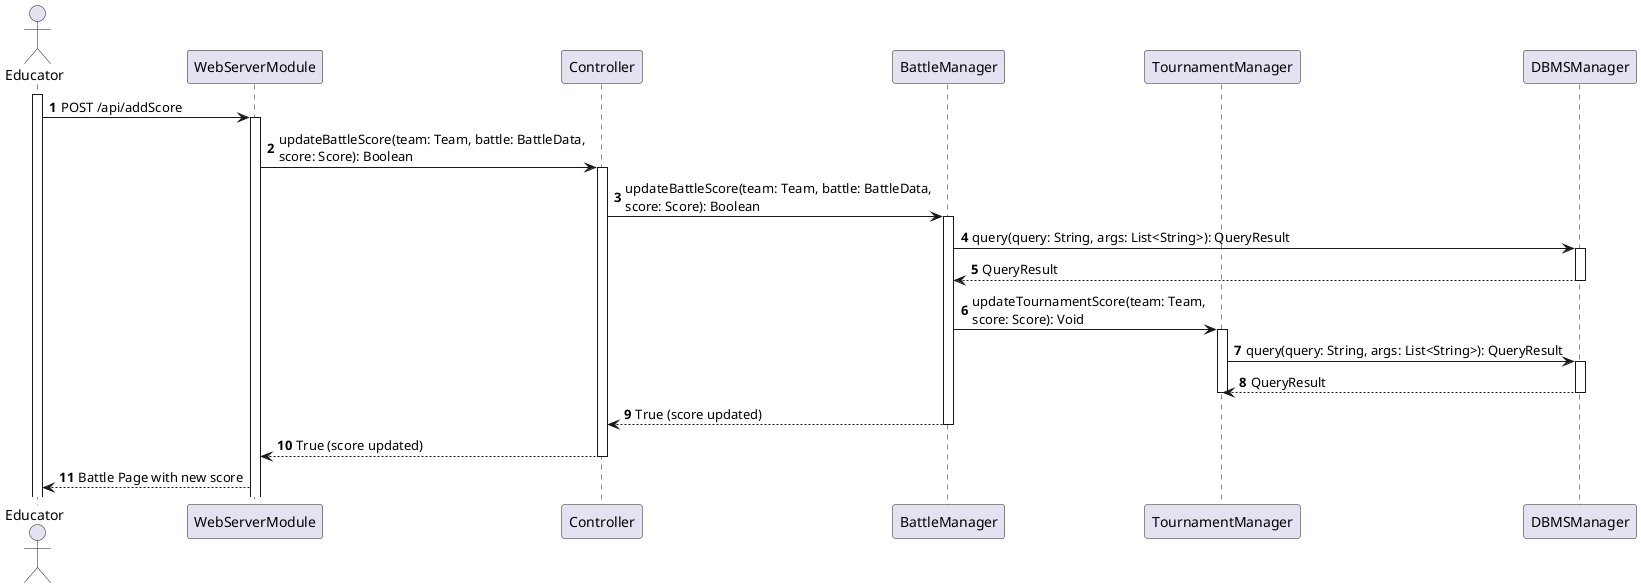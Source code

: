 @startuml

autonumber

actor Educator as U
participant WebServerModule as WS
participant Controller as C
participant BattleManager as BM
participant TournamentManager as TM
participant DBMSManager as DBMS

activate U
U->WS: POST /api/addScore
activate WS
WS->C: updateBattleScore(team: Team, battle: BattleData,\nscore: Score): Boolean
activate C
C->BM: updateBattleScore(team: Team, battle: BattleData,\nscore: Score): Boolean
activate BM
BM->DBMS: query(query: String, args: List<String>): QueryResult
activate DBMS
DBMS-->BM: QueryResult
deactivate DBMS
BM->TM: updateTournamentScore(team: Team,\nscore: Score): Void
activate TM
TM->DBMS: query(query: String, args: List<String>): QueryResult
activate DBMS
DBMS-->TM: QueryResult
deactivate DBMS
deactivate TM
BM-->C: True (score updated)
deactivate BM
C-->WS: True (score updated)
deactivate C
WS-->U: Battle Page with new score

@enduml
